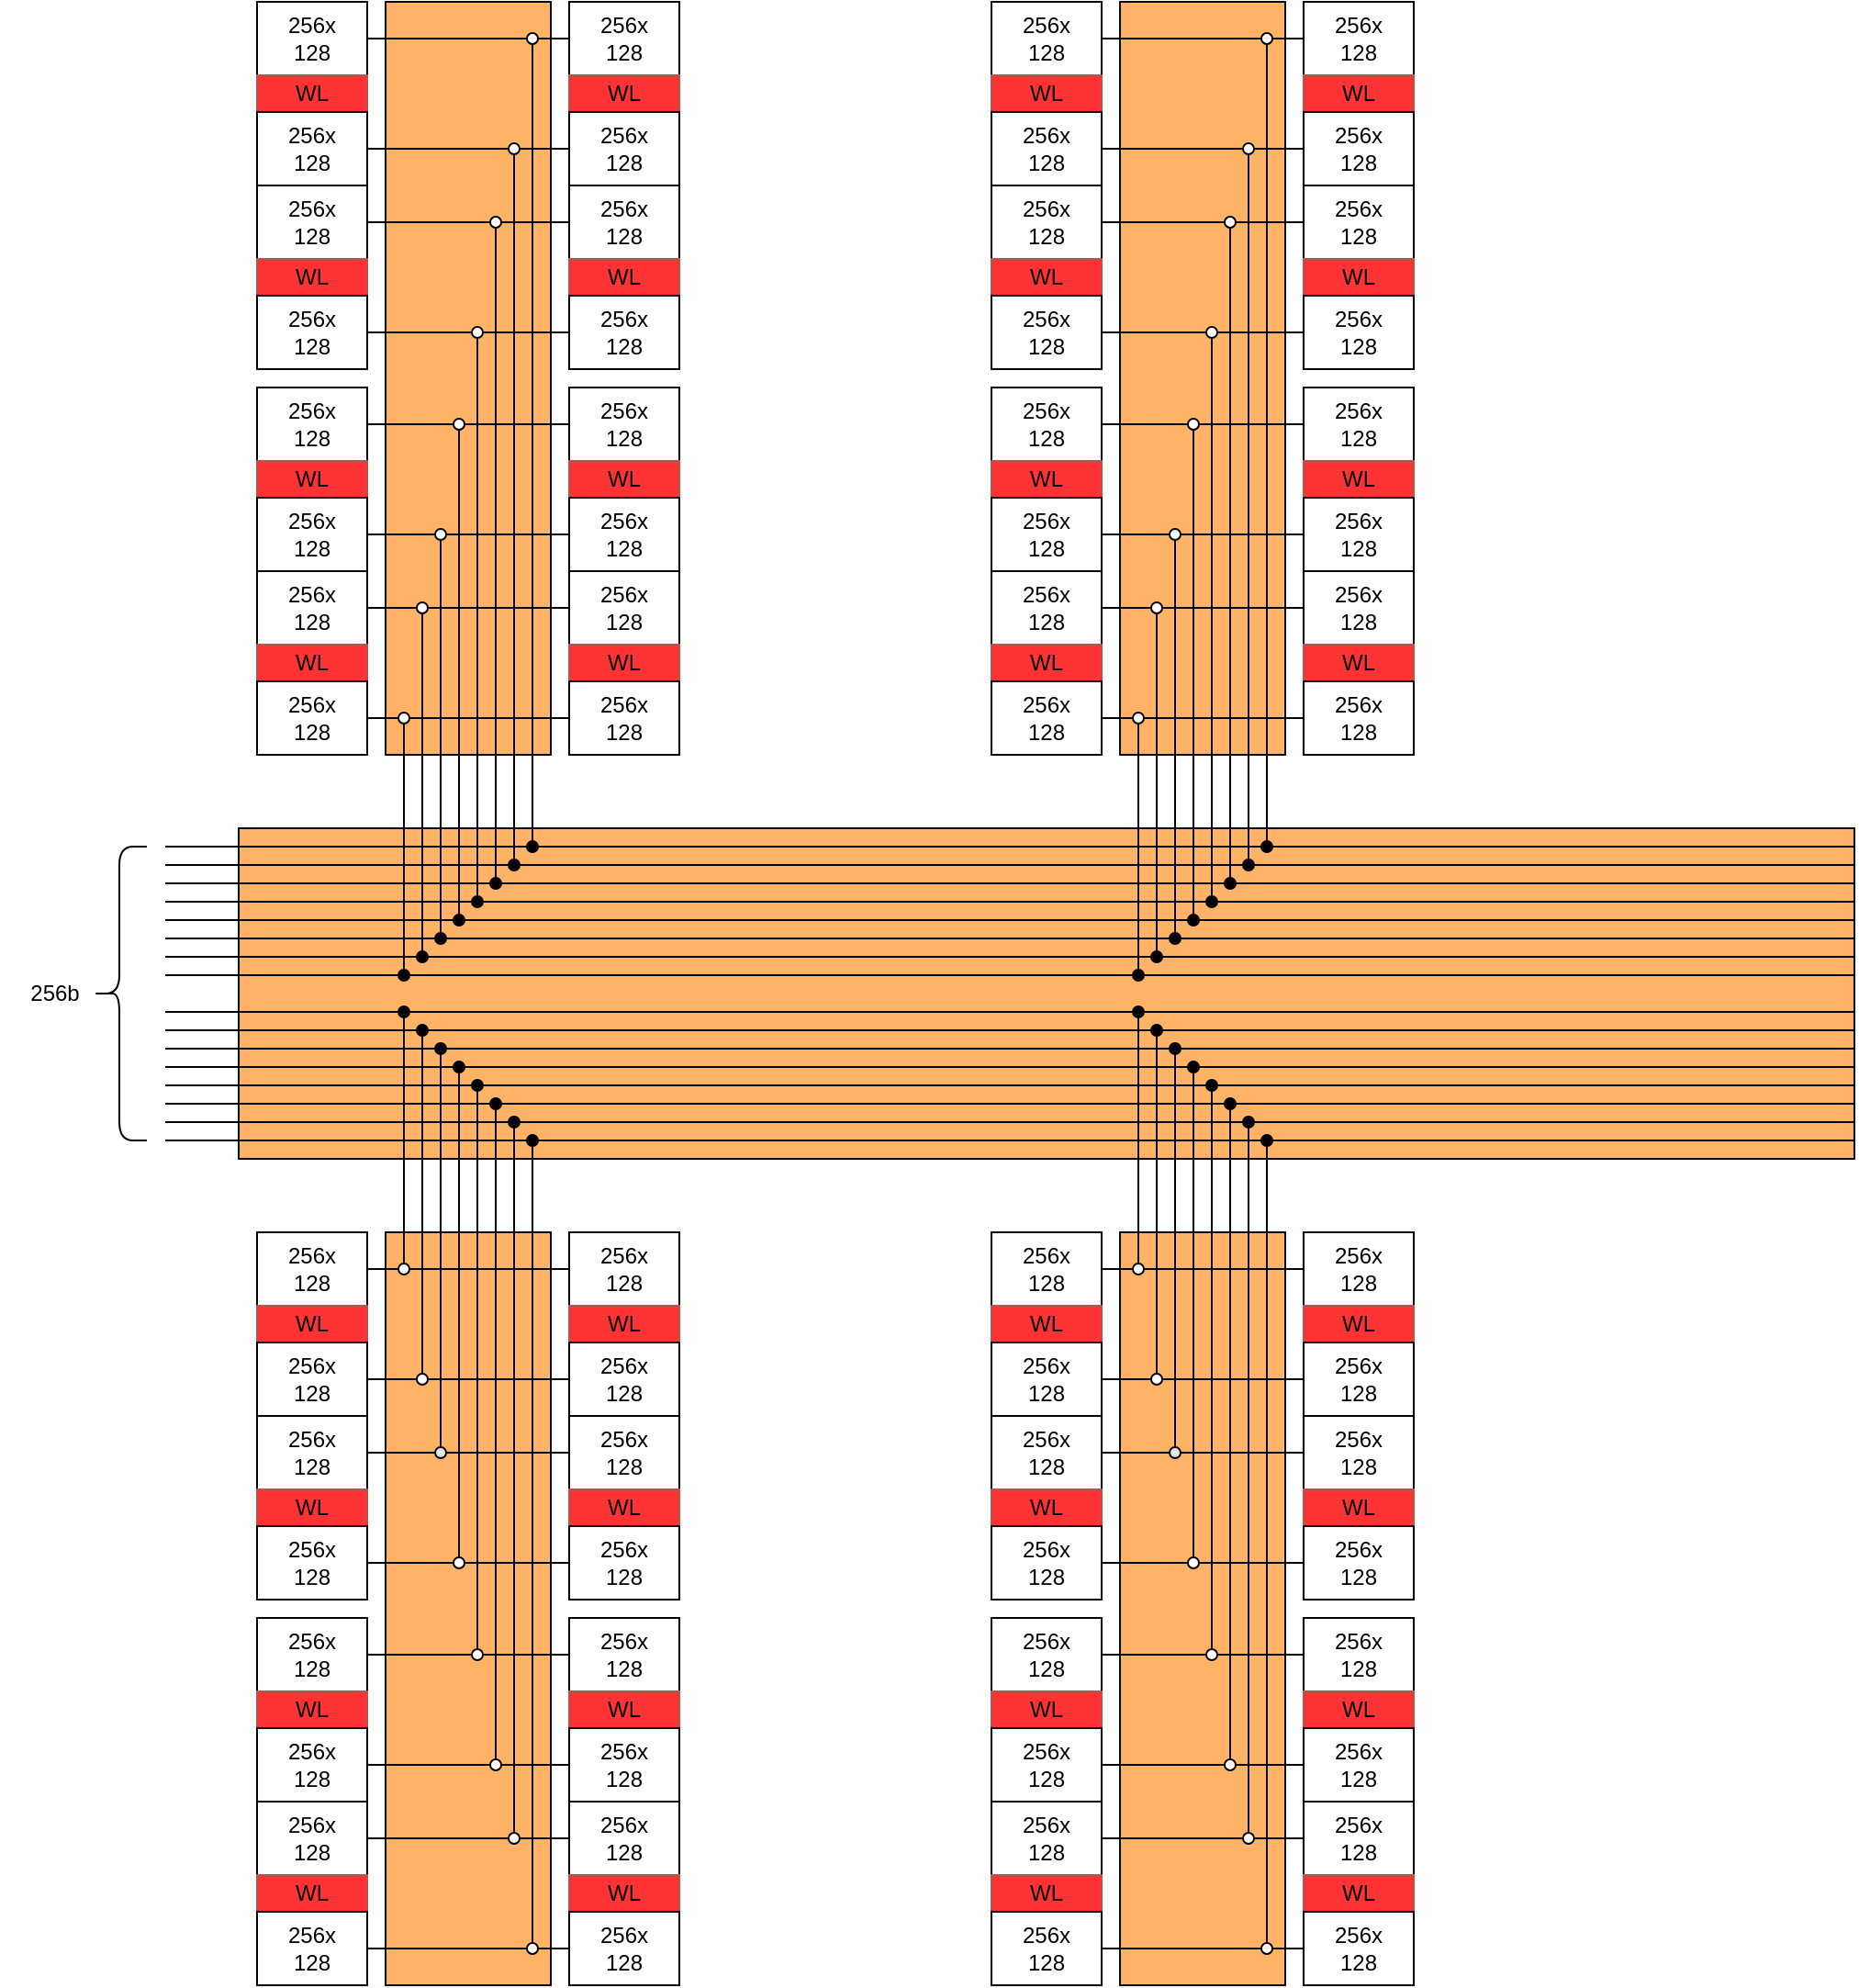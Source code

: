 <mxfile version="26.2.12">
  <diagram name="Page-1" id="Ddoi-UTif0A0S_QmjPPV">
    <mxGraphModel dx="655" dy="1647" grid="1" gridSize="10" guides="1" tooltips="1" connect="1" arrows="1" fold="1" page="1" pageScale="1" pageWidth="827" pageHeight="1169" math="0" shadow="0">
      <root>
        <mxCell id="0" />
        <mxCell id="1" parent="0" />
        <mxCell id="xGAvHEMGW50SsRfJmS0v-1" value="" style="rounded=0;whiteSpace=wrap;html=1;fillColor=#FFB366;" vertex="1" parent="1">
          <mxGeometry x="200" y="180" width="880" height="180" as="geometry" />
        </mxCell>
        <mxCell id="xGAvHEMGW50SsRfJmS0v-26" value="" style="rounded=0;whiteSpace=wrap;html=1;fillColor=light-dark(#FFB366,#EDEDED);" vertex="1" parent="1">
          <mxGeometry x="280" y="400" width="90" height="410" as="geometry" />
        </mxCell>
        <mxCell id="xGAvHEMGW50SsRfJmS0v-43" value="" style="endArrow=none;html=1;rounded=0;" edge="1" parent="1">
          <mxGeometry width="50" height="50" relative="1" as="geometry">
            <mxPoint x="160" y="280" as="sourcePoint" />
            <mxPoint x="1080" y="280" as="targetPoint" />
          </mxGeometry>
        </mxCell>
        <mxCell id="xGAvHEMGW50SsRfJmS0v-27" style="edgeStyle=orthogonalEdgeStyle;rounded=0;orthogonalLoop=1;jettySize=auto;html=1;exitX=1;exitY=0.5;exitDx=0;exitDy=0;entryX=0;entryY=0.5;entryDx=0;entryDy=0;endArrow=none;startFill=0;" edge="1" parent="1" source="xGAvHEMGW50SsRfJmS0v-2" target="xGAvHEMGW50SsRfJmS0v-14">
          <mxGeometry relative="1" as="geometry" />
        </mxCell>
        <mxCell id="xGAvHEMGW50SsRfJmS0v-2" value="256x&lt;div&gt;128&lt;/div&gt;" style="rounded=0;whiteSpace=wrap;html=1;" vertex="1" parent="1">
          <mxGeometry x="210" y="400" width="60" height="40" as="geometry" />
        </mxCell>
        <mxCell id="xGAvHEMGW50SsRfJmS0v-3" value="WL" style="rounded=0;whiteSpace=wrap;html=1;fillColor=#FF3333;strokeColor=#b85450;" vertex="1" parent="1">
          <mxGeometry x="210" y="440" width="60" height="20" as="geometry" />
        </mxCell>
        <mxCell id="xGAvHEMGW50SsRfJmS0v-28" style="edgeStyle=orthogonalEdgeStyle;rounded=0;orthogonalLoop=1;jettySize=auto;html=1;exitX=1;exitY=0.5;exitDx=0;exitDy=0;entryX=0;entryY=0.5;entryDx=0;entryDy=0;endArrow=none;startFill=0;" edge="1" parent="1" source="xGAvHEMGW50SsRfJmS0v-4" target="xGAvHEMGW50SsRfJmS0v-16">
          <mxGeometry relative="1" as="geometry" />
        </mxCell>
        <mxCell id="xGAvHEMGW50SsRfJmS0v-4" value="256x&lt;div&gt;128&lt;/div&gt;" style="rounded=0;whiteSpace=wrap;html=1;" vertex="1" parent="1">
          <mxGeometry x="210" y="460" width="60" height="40" as="geometry" />
        </mxCell>
        <mxCell id="xGAvHEMGW50SsRfJmS0v-29" style="edgeStyle=orthogonalEdgeStyle;rounded=0;orthogonalLoop=1;jettySize=auto;html=1;exitX=1;exitY=0.5;exitDx=0;exitDy=0;entryX=0;entryY=0.5;entryDx=0;entryDy=0;endArrow=none;startFill=0;" edge="1" parent="1" source="xGAvHEMGW50SsRfJmS0v-5" target="xGAvHEMGW50SsRfJmS0v-17">
          <mxGeometry relative="1" as="geometry" />
        </mxCell>
        <mxCell id="xGAvHEMGW50SsRfJmS0v-5" value="256x&lt;div&gt;128&lt;/div&gt;" style="rounded=0;whiteSpace=wrap;html=1;" vertex="1" parent="1">
          <mxGeometry x="210" y="500" width="60" height="40" as="geometry" />
        </mxCell>
        <mxCell id="xGAvHEMGW50SsRfJmS0v-6" value="WL" style="rounded=0;whiteSpace=wrap;html=1;fillColor=#FF3333;strokeColor=#b85450;" vertex="1" parent="1">
          <mxGeometry x="210" y="540" width="60" height="20" as="geometry" />
        </mxCell>
        <mxCell id="xGAvHEMGW50SsRfJmS0v-30" style="edgeStyle=orthogonalEdgeStyle;rounded=0;orthogonalLoop=1;jettySize=auto;html=1;exitX=1;exitY=0.5;exitDx=0;exitDy=0;entryX=0;entryY=0.5;entryDx=0;entryDy=0;endArrow=none;startFill=0;" edge="1" parent="1" source="xGAvHEMGW50SsRfJmS0v-7" target="xGAvHEMGW50SsRfJmS0v-19">
          <mxGeometry relative="1" as="geometry" />
        </mxCell>
        <mxCell id="xGAvHEMGW50SsRfJmS0v-7" value="256x&lt;div&gt;128&lt;/div&gt;" style="rounded=0;whiteSpace=wrap;html=1;" vertex="1" parent="1">
          <mxGeometry x="210" y="560" width="60" height="40" as="geometry" />
        </mxCell>
        <mxCell id="xGAvHEMGW50SsRfJmS0v-31" style="edgeStyle=orthogonalEdgeStyle;rounded=0;orthogonalLoop=1;jettySize=auto;html=1;exitX=1;exitY=0.5;exitDx=0;exitDy=0;entryX=0;entryY=0.5;entryDx=0;entryDy=0;endArrow=none;startFill=0;" edge="1" parent="1" source="xGAvHEMGW50SsRfJmS0v-8" target="xGAvHEMGW50SsRfJmS0v-20">
          <mxGeometry relative="1" as="geometry" />
        </mxCell>
        <mxCell id="xGAvHEMGW50SsRfJmS0v-8" value="256x&lt;div&gt;128&lt;/div&gt;" style="rounded=0;whiteSpace=wrap;html=1;" vertex="1" parent="1">
          <mxGeometry x="210" y="610" width="60" height="40" as="geometry" />
        </mxCell>
        <mxCell id="xGAvHEMGW50SsRfJmS0v-9" value="WL" style="rounded=0;whiteSpace=wrap;html=1;fillColor=#FF3333;strokeColor=#b85450;" vertex="1" parent="1">
          <mxGeometry x="210" y="650" width="60" height="20" as="geometry" />
        </mxCell>
        <mxCell id="xGAvHEMGW50SsRfJmS0v-32" style="edgeStyle=orthogonalEdgeStyle;rounded=0;orthogonalLoop=1;jettySize=auto;html=1;exitX=1;exitY=0.5;exitDx=0;exitDy=0;entryX=0;entryY=0.5;entryDx=0;entryDy=0;endArrow=none;startFill=0;" edge="1" parent="1" source="xGAvHEMGW50SsRfJmS0v-10" target="xGAvHEMGW50SsRfJmS0v-22">
          <mxGeometry relative="1" as="geometry" />
        </mxCell>
        <mxCell id="xGAvHEMGW50SsRfJmS0v-10" value="256x&lt;div&gt;128&lt;/div&gt;" style="rounded=0;whiteSpace=wrap;html=1;" vertex="1" parent="1">
          <mxGeometry x="210" y="670" width="60" height="40" as="geometry" />
        </mxCell>
        <mxCell id="xGAvHEMGW50SsRfJmS0v-33" style="edgeStyle=orthogonalEdgeStyle;rounded=0;orthogonalLoop=1;jettySize=auto;html=1;exitX=1;exitY=0.5;exitDx=0;exitDy=0;entryX=0;entryY=0.5;entryDx=0;entryDy=0;endArrow=none;startFill=0;" edge="1" parent="1" source="xGAvHEMGW50SsRfJmS0v-11" target="xGAvHEMGW50SsRfJmS0v-23">
          <mxGeometry relative="1" as="geometry" />
        </mxCell>
        <mxCell id="xGAvHEMGW50SsRfJmS0v-11" value="256x&lt;div&gt;128&lt;/div&gt;" style="rounded=0;whiteSpace=wrap;html=1;" vertex="1" parent="1">
          <mxGeometry x="210" y="710" width="60" height="40" as="geometry" />
        </mxCell>
        <mxCell id="xGAvHEMGW50SsRfJmS0v-12" value="WL" style="rounded=0;whiteSpace=wrap;html=1;fillColor=#FF3333;strokeColor=#b85450;" vertex="1" parent="1">
          <mxGeometry x="210" y="750" width="60" height="20" as="geometry" />
        </mxCell>
        <mxCell id="xGAvHEMGW50SsRfJmS0v-34" style="edgeStyle=orthogonalEdgeStyle;rounded=0;orthogonalLoop=1;jettySize=auto;html=1;exitX=1;exitY=0.5;exitDx=0;exitDy=0;entryX=0;entryY=0.5;entryDx=0;entryDy=0;endArrow=none;startFill=0;" edge="1" parent="1" source="xGAvHEMGW50SsRfJmS0v-13" target="xGAvHEMGW50SsRfJmS0v-25">
          <mxGeometry relative="1" as="geometry" />
        </mxCell>
        <mxCell id="xGAvHEMGW50SsRfJmS0v-13" value="256x&lt;div&gt;128&lt;/div&gt;" style="rounded=0;whiteSpace=wrap;html=1;" vertex="1" parent="1">
          <mxGeometry x="210" y="770" width="60" height="40" as="geometry" />
        </mxCell>
        <mxCell id="xGAvHEMGW50SsRfJmS0v-14" value="256x&lt;div&gt;128&lt;/div&gt;" style="rounded=0;whiteSpace=wrap;html=1;" vertex="1" parent="1">
          <mxGeometry x="380" y="400" width="60" height="40" as="geometry" />
        </mxCell>
        <mxCell id="xGAvHEMGW50SsRfJmS0v-15" value="WL" style="rounded=0;whiteSpace=wrap;html=1;fillColor=#FF3333;strokeColor=#b85450;" vertex="1" parent="1">
          <mxGeometry x="380" y="440" width="60" height="20" as="geometry" />
        </mxCell>
        <mxCell id="xGAvHEMGW50SsRfJmS0v-16" value="256x&lt;div&gt;128&lt;/div&gt;" style="rounded=0;whiteSpace=wrap;html=1;" vertex="1" parent="1">
          <mxGeometry x="380" y="460" width="60" height="40" as="geometry" />
        </mxCell>
        <mxCell id="xGAvHEMGW50SsRfJmS0v-17" value="256x&lt;div&gt;128&lt;/div&gt;" style="rounded=0;whiteSpace=wrap;html=1;" vertex="1" parent="1">
          <mxGeometry x="380" y="500" width="60" height="40" as="geometry" />
        </mxCell>
        <mxCell id="xGAvHEMGW50SsRfJmS0v-18" value="WL" style="rounded=0;whiteSpace=wrap;html=1;fillColor=#FF3333;strokeColor=#b85450;" vertex="1" parent="1">
          <mxGeometry x="380" y="540" width="60" height="20" as="geometry" />
        </mxCell>
        <mxCell id="xGAvHEMGW50SsRfJmS0v-19" value="256x&lt;div&gt;128&lt;/div&gt;" style="rounded=0;whiteSpace=wrap;html=1;" vertex="1" parent="1">
          <mxGeometry x="380" y="560" width="60" height="40" as="geometry" />
        </mxCell>
        <mxCell id="xGAvHEMGW50SsRfJmS0v-20" value="256x&lt;div&gt;128&lt;/div&gt;" style="rounded=0;whiteSpace=wrap;html=1;" vertex="1" parent="1">
          <mxGeometry x="380" y="610" width="60" height="40" as="geometry" />
        </mxCell>
        <mxCell id="xGAvHEMGW50SsRfJmS0v-21" value="WL" style="rounded=0;whiteSpace=wrap;html=1;fillColor=#FF3333;strokeColor=#b85450;" vertex="1" parent="1">
          <mxGeometry x="380" y="650" width="60" height="20" as="geometry" />
        </mxCell>
        <mxCell id="xGAvHEMGW50SsRfJmS0v-22" value="256x&lt;div&gt;128&lt;/div&gt;" style="rounded=0;whiteSpace=wrap;html=1;" vertex="1" parent="1">
          <mxGeometry x="380" y="670" width="60" height="40" as="geometry" />
        </mxCell>
        <mxCell id="xGAvHEMGW50SsRfJmS0v-23" value="256x&lt;div&gt;128&lt;/div&gt;" style="rounded=0;whiteSpace=wrap;html=1;" vertex="1" parent="1">
          <mxGeometry x="380" y="710" width="60" height="40" as="geometry" />
        </mxCell>
        <mxCell id="xGAvHEMGW50SsRfJmS0v-24" value="WL" style="rounded=0;whiteSpace=wrap;html=1;fillColor=#FF3333;strokeColor=#b85450;" vertex="1" parent="1">
          <mxGeometry x="380" y="750" width="60" height="20" as="geometry" />
        </mxCell>
        <mxCell id="xGAvHEMGW50SsRfJmS0v-25" value="256x&lt;div&gt;128&lt;/div&gt;" style="rounded=0;whiteSpace=wrap;html=1;" vertex="1" parent="1">
          <mxGeometry x="380" y="770" width="60" height="40" as="geometry" />
        </mxCell>
        <mxCell id="xGAvHEMGW50SsRfJmS0v-36" value="" style="endArrow=none;html=1;rounded=0;" edge="1" parent="1">
          <mxGeometry width="50" height="50" relative="1" as="geometry">
            <mxPoint x="160" y="350" as="sourcePoint" />
            <mxPoint x="1080" y="350" as="targetPoint" />
          </mxGeometry>
        </mxCell>
        <mxCell id="xGAvHEMGW50SsRfJmS0v-37" value="" style="endArrow=none;html=1;rounded=0;" edge="1" parent="1">
          <mxGeometry width="50" height="50" relative="1" as="geometry">
            <mxPoint x="160" y="340" as="sourcePoint" />
            <mxPoint x="1080" y="340" as="targetPoint" />
          </mxGeometry>
        </mxCell>
        <mxCell id="xGAvHEMGW50SsRfJmS0v-38" value="" style="endArrow=none;html=1;rounded=0;" edge="1" parent="1">
          <mxGeometry width="50" height="50" relative="1" as="geometry">
            <mxPoint x="160" y="330" as="sourcePoint" />
            <mxPoint x="1080" y="330" as="targetPoint" />
          </mxGeometry>
        </mxCell>
        <mxCell id="xGAvHEMGW50SsRfJmS0v-39" value="" style="endArrow=none;html=1;rounded=0;" edge="1" parent="1">
          <mxGeometry width="50" height="50" relative="1" as="geometry">
            <mxPoint x="160" y="320" as="sourcePoint" />
            <mxPoint x="1080" y="320" as="targetPoint" />
          </mxGeometry>
        </mxCell>
        <mxCell id="xGAvHEMGW50SsRfJmS0v-40" value="" style="endArrow=none;html=1;rounded=0;" edge="1" parent="1">
          <mxGeometry width="50" height="50" relative="1" as="geometry">
            <mxPoint x="160" y="310" as="sourcePoint" />
            <mxPoint x="1080" y="310" as="targetPoint" />
          </mxGeometry>
        </mxCell>
        <mxCell id="xGAvHEMGW50SsRfJmS0v-41" value="" style="endArrow=none;html=1;rounded=0;" edge="1" parent="1">
          <mxGeometry width="50" height="50" relative="1" as="geometry">
            <mxPoint x="160" y="300" as="sourcePoint" />
            <mxPoint x="1080" y="300" as="targetPoint" />
          </mxGeometry>
        </mxCell>
        <mxCell id="xGAvHEMGW50SsRfJmS0v-42" value="" style="endArrow=none;html=1;rounded=0;" edge="1" parent="1">
          <mxGeometry width="50" height="50" relative="1" as="geometry">
            <mxPoint x="160" y="290" as="sourcePoint" />
            <mxPoint x="1080" y="290" as="targetPoint" />
          </mxGeometry>
        </mxCell>
        <mxCell id="xGAvHEMGW50SsRfJmS0v-45" value="" style="endArrow=oval;html=1;rounded=0;strokeColor=default;align=center;verticalAlign=middle;fontFamily=Helvetica;fontSize=11;fontColor=default;labelBackgroundColor=default;startArrow=oval;startFill=1;endFill=1;flowAnimation=0;startFillColor=#FFFFFF;" edge="1" parent="1">
          <mxGeometry width="50" height="50" relative="1" as="geometry">
            <mxPoint x="300" y="480" as="sourcePoint" />
            <mxPoint x="300" y="290" as="targetPoint" />
          </mxGeometry>
        </mxCell>
        <mxCell id="xGAvHEMGW50SsRfJmS0v-46" value="" style="endArrow=oval;html=1;rounded=0;strokeColor=default;align=center;verticalAlign=middle;fontFamily=Helvetica;fontSize=11;fontColor=default;labelBackgroundColor=default;startArrow=oval;startFill=1;endFill=1;flowAnimation=0;startFillColor=#E8E8E8;" edge="1" parent="1">
          <mxGeometry width="50" height="50" relative="1" as="geometry">
            <mxPoint x="310" y="520" as="sourcePoint" />
            <mxPoint x="310" y="300" as="targetPoint" />
          </mxGeometry>
        </mxCell>
        <mxCell id="xGAvHEMGW50SsRfJmS0v-47" value="" style="endArrow=oval;html=1;rounded=0;strokeColor=default;align=center;verticalAlign=middle;fontFamily=Helvetica;fontSize=11;fontColor=default;labelBackgroundColor=default;startArrow=oval;startFill=1;endFill=1;flowAnimation=0;startFillColor=#FFFFFF;" edge="1" parent="1">
          <mxGeometry width="50" height="50" relative="1" as="geometry">
            <mxPoint x="320" y="580" as="sourcePoint" />
            <mxPoint x="320" y="310" as="targetPoint" />
          </mxGeometry>
        </mxCell>
        <mxCell id="xGAvHEMGW50SsRfJmS0v-48" value="" style="endArrow=oval;html=1;rounded=0;strokeColor=default;align=center;verticalAlign=middle;fontFamily=Helvetica;fontSize=11;fontColor=default;labelBackgroundColor=default;startArrow=oval;startFill=1;endFill=1;flowAnimation=0;startFillColor=#FFFFFF;" edge="1" parent="1">
          <mxGeometry width="50" height="50" relative="1" as="geometry">
            <mxPoint x="330" y="630" as="sourcePoint" />
            <mxPoint x="330" y="320" as="targetPoint" />
          </mxGeometry>
        </mxCell>
        <mxCell id="xGAvHEMGW50SsRfJmS0v-49" value="" style="endArrow=oval;html=1;rounded=0;strokeColor=default;align=center;verticalAlign=middle;fontFamily=Helvetica;fontSize=11;fontColor=default;labelBackgroundColor=default;startArrow=oval;startFill=1;endFill=1;flowAnimation=0;startFillColor=#FFFFFF;" edge="1" parent="1">
          <mxGeometry width="50" height="50" relative="1" as="geometry">
            <mxPoint x="340" y="690" as="sourcePoint" />
            <mxPoint x="340" y="330" as="targetPoint" />
          </mxGeometry>
        </mxCell>
        <mxCell id="xGAvHEMGW50SsRfJmS0v-50" value="" style="endArrow=oval;html=1;rounded=0;strokeColor=default;align=center;verticalAlign=middle;fontFamily=Helvetica;fontSize=11;fontColor=default;labelBackgroundColor=default;startArrow=oval;startFill=1;endFill=1;flowAnimation=0;startFillColor=#FFFFFF;" edge="1" parent="1">
          <mxGeometry width="50" height="50" relative="1" as="geometry">
            <mxPoint x="350" y="730" as="sourcePoint" />
            <mxPoint x="350" y="340" as="targetPoint" />
          </mxGeometry>
        </mxCell>
        <mxCell id="xGAvHEMGW50SsRfJmS0v-51" value="" style="endArrow=oval;html=1;rounded=0;strokeColor=default;align=center;verticalAlign=middle;fontFamily=Helvetica;fontSize=11;fontColor=default;labelBackgroundColor=default;startArrow=oval;startFill=1;endFill=1;flowAnimation=0;startFillColor=#FFFFFF;" edge="1" parent="1">
          <mxGeometry width="50" height="50" relative="1" as="geometry">
            <mxPoint x="360" y="790" as="sourcePoint" />
            <mxPoint x="360" y="350" as="targetPoint" />
          </mxGeometry>
        </mxCell>
        <mxCell id="xGAvHEMGW50SsRfJmS0v-44" value="" style="endArrow=oval;html=1;rounded=0;startArrow=oval;startFill=1;endFill=1;flowAnimation=0;startFillColor=#FFFFFF;" edge="1" parent="1">
          <mxGeometry width="50" height="50" relative="1" as="geometry">
            <mxPoint x="290" y="420" as="sourcePoint" />
            <mxPoint x="290" y="280" as="targetPoint" />
          </mxGeometry>
        </mxCell>
        <mxCell id="xGAvHEMGW50SsRfJmS0v-56" value="" style="endArrow=none;html=1;rounded=0;" edge="1" parent="1">
          <mxGeometry width="50" height="50" relative="1" as="geometry">
            <mxPoint x="160" y="190" as="sourcePoint" />
            <mxPoint x="1080" y="190" as="targetPoint" />
          </mxGeometry>
        </mxCell>
        <mxCell id="xGAvHEMGW50SsRfJmS0v-57" value="" style="endArrow=none;html=1;rounded=0;" edge="1" parent="1">
          <mxGeometry width="50" height="50" relative="1" as="geometry">
            <mxPoint x="160" y="260" as="sourcePoint" />
            <mxPoint x="1080" y="260" as="targetPoint" />
          </mxGeometry>
        </mxCell>
        <mxCell id="xGAvHEMGW50SsRfJmS0v-58" value="" style="endArrow=none;html=1;rounded=0;" edge="1" parent="1">
          <mxGeometry width="50" height="50" relative="1" as="geometry">
            <mxPoint x="160" y="250" as="sourcePoint" />
            <mxPoint x="1080" y="250" as="targetPoint" />
          </mxGeometry>
        </mxCell>
        <mxCell id="xGAvHEMGW50SsRfJmS0v-59" value="" style="endArrow=none;html=1;rounded=0;" edge="1" parent="1">
          <mxGeometry width="50" height="50" relative="1" as="geometry">
            <mxPoint x="160" y="240" as="sourcePoint" />
            <mxPoint x="1080" y="240" as="targetPoint" />
          </mxGeometry>
        </mxCell>
        <mxCell id="xGAvHEMGW50SsRfJmS0v-60" value="" style="endArrow=none;html=1;rounded=0;" edge="1" parent="1">
          <mxGeometry width="50" height="50" relative="1" as="geometry">
            <mxPoint x="160" y="230" as="sourcePoint" />
            <mxPoint x="1080" y="230" as="targetPoint" />
          </mxGeometry>
        </mxCell>
        <mxCell id="xGAvHEMGW50SsRfJmS0v-61" value="" style="endArrow=none;html=1;rounded=0;" edge="1" parent="1">
          <mxGeometry width="50" height="50" relative="1" as="geometry">
            <mxPoint x="160" y="220" as="sourcePoint" />
            <mxPoint x="1080" y="220" as="targetPoint" />
          </mxGeometry>
        </mxCell>
        <mxCell id="xGAvHEMGW50SsRfJmS0v-62" value="" style="endArrow=none;html=1;rounded=0;" edge="1" parent="1">
          <mxGeometry width="50" height="50" relative="1" as="geometry">
            <mxPoint x="160" y="210" as="sourcePoint" />
            <mxPoint x="1080" y="210" as="targetPoint" />
          </mxGeometry>
        </mxCell>
        <mxCell id="xGAvHEMGW50SsRfJmS0v-63" value="" style="endArrow=none;html=1;rounded=0;" edge="1" parent="1">
          <mxGeometry width="50" height="50" relative="1" as="geometry">
            <mxPoint x="160" y="200" as="sourcePoint" />
            <mxPoint x="1080" y="200" as="targetPoint" />
          </mxGeometry>
        </mxCell>
        <mxCell id="xGAvHEMGW50SsRfJmS0v-64" value="" style="rounded=0;whiteSpace=wrap;html=1;fillColor=light-dark(#FFB366,#EDEDED);" vertex="1" parent="1">
          <mxGeometry x="680" y="400" width="90" height="410" as="geometry" />
        </mxCell>
        <mxCell id="xGAvHEMGW50SsRfJmS0v-65" style="edgeStyle=orthogonalEdgeStyle;rounded=0;orthogonalLoop=1;jettySize=auto;html=1;exitX=1;exitY=0.5;exitDx=0;exitDy=0;entryX=0;entryY=0.5;entryDx=0;entryDy=0;endArrow=none;startFill=0;" edge="1" parent="1" source="xGAvHEMGW50SsRfJmS0v-66" target="xGAvHEMGW50SsRfJmS0v-85">
          <mxGeometry relative="1" as="geometry" />
        </mxCell>
        <mxCell id="xGAvHEMGW50SsRfJmS0v-66" value="256x&lt;div&gt;128&lt;/div&gt;" style="rounded=0;whiteSpace=wrap;html=1;" vertex="1" parent="1">
          <mxGeometry x="610" y="400" width="60" height="40" as="geometry" />
        </mxCell>
        <mxCell id="xGAvHEMGW50SsRfJmS0v-67" value="WL" style="rounded=0;whiteSpace=wrap;html=1;fillColor=#FF3333;strokeColor=#b85450;" vertex="1" parent="1">
          <mxGeometry x="610" y="440" width="60" height="20" as="geometry" />
        </mxCell>
        <mxCell id="xGAvHEMGW50SsRfJmS0v-68" style="edgeStyle=orthogonalEdgeStyle;rounded=0;orthogonalLoop=1;jettySize=auto;html=1;exitX=1;exitY=0.5;exitDx=0;exitDy=0;entryX=0;entryY=0.5;entryDx=0;entryDy=0;endArrow=none;startFill=0;" edge="1" parent="1" source="xGAvHEMGW50SsRfJmS0v-69" target="xGAvHEMGW50SsRfJmS0v-87">
          <mxGeometry relative="1" as="geometry" />
        </mxCell>
        <mxCell id="xGAvHEMGW50SsRfJmS0v-69" value="256x&lt;div&gt;128&lt;/div&gt;" style="rounded=0;whiteSpace=wrap;html=1;" vertex="1" parent="1">
          <mxGeometry x="610" y="460" width="60" height="40" as="geometry" />
        </mxCell>
        <mxCell id="xGAvHEMGW50SsRfJmS0v-70" style="edgeStyle=orthogonalEdgeStyle;rounded=0;orthogonalLoop=1;jettySize=auto;html=1;exitX=1;exitY=0.5;exitDx=0;exitDy=0;entryX=0;entryY=0.5;entryDx=0;entryDy=0;endArrow=none;startFill=0;" edge="1" parent="1" source="xGAvHEMGW50SsRfJmS0v-71" target="xGAvHEMGW50SsRfJmS0v-88">
          <mxGeometry relative="1" as="geometry" />
        </mxCell>
        <mxCell id="xGAvHEMGW50SsRfJmS0v-71" value="256x&lt;div&gt;128&lt;/div&gt;" style="rounded=0;whiteSpace=wrap;html=1;" vertex="1" parent="1">
          <mxGeometry x="610" y="500" width="60" height="40" as="geometry" />
        </mxCell>
        <mxCell id="xGAvHEMGW50SsRfJmS0v-72" value="WL" style="rounded=0;whiteSpace=wrap;html=1;fillColor=#FF3333;strokeColor=#b85450;" vertex="1" parent="1">
          <mxGeometry x="610" y="540" width="60" height="20" as="geometry" />
        </mxCell>
        <mxCell id="xGAvHEMGW50SsRfJmS0v-73" style="edgeStyle=orthogonalEdgeStyle;rounded=0;orthogonalLoop=1;jettySize=auto;html=1;exitX=1;exitY=0.5;exitDx=0;exitDy=0;entryX=0;entryY=0.5;entryDx=0;entryDy=0;endArrow=none;startFill=0;" edge="1" parent="1" source="xGAvHEMGW50SsRfJmS0v-74" target="xGAvHEMGW50SsRfJmS0v-90">
          <mxGeometry relative="1" as="geometry" />
        </mxCell>
        <mxCell id="xGAvHEMGW50SsRfJmS0v-74" value="256x&lt;div&gt;128&lt;/div&gt;" style="rounded=0;whiteSpace=wrap;html=1;" vertex="1" parent="1">
          <mxGeometry x="610" y="560" width="60" height="40" as="geometry" />
        </mxCell>
        <mxCell id="xGAvHEMGW50SsRfJmS0v-75" style="edgeStyle=orthogonalEdgeStyle;rounded=0;orthogonalLoop=1;jettySize=auto;html=1;exitX=1;exitY=0.5;exitDx=0;exitDy=0;entryX=0;entryY=0.5;entryDx=0;entryDy=0;endArrow=none;startFill=0;" edge="1" parent="1" source="xGAvHEMGW50SsRfJmS0v-76" target="xGAvHEMGW50SsRfJmS0v-91">
          <mxGeometry relative="1" as="geometry" />
        </mxCell>
        <mxCell id="xGAvHEMGW50SsRfJmS0v-76" value="256x&lt;div&gt;128&lt;/div&gt;" style="rounded=0;whiteSpace=wrap;html=1;" vertex="1" parent="1">
          <mxGeometry x="610" y="610" width="60" height="40" as="geometry" />
        </mxCell>
        <mxCell id="xGAvHEMGW50SsRfJmS0v-77" value="WL" style="rounded=0;whiteSpace=wrap;html=1;fillColor=#FF3333;strokeColor=#b85450;" vertex="1" parent="1">
          <mxGeometry x="610" y="650" width="60" height="20" as="geometry" />
        </mxCell>
        <mxCell id="xGAvHEMGW50SsRfJmS0v-78" style="edgeStyle=orthogonalEdgeStyle;rounded=0;orthogonalLoop=1;jettySize=auto;html=1;exitX=1;exitY=0.5;exitDx=0;exitDy=0;entryX=0;entryY=0.5;entryDx=0;entryDy=0;endArrow=none;startFill=0;" edge="1" parent="1" source="xGAvHEMGW50SsRfJmS0v-79" target="xGAvHEMGW50SsRfJmS0v-93">
          <mxGeometry relative="1" as="geometry" />
        </mxCell>
        <mxCell id="xGAvHEMGW50SsRfJmS0v-79" value="256x&lt;div&gt;128&lt;/div&gt;" style="rounded=0;whiteSpace=wrap;html=1;" vertex="1" parent="1">
          <mxGeometry x="610" y="670" width="60" height="40" as="geometry" />
        </mxCell>
        <mxCell id="xGAvHEMGW50SsRfJmS0v-80" style="edgeStyle=orthogonalEdgeStyle;rounded=0;orthogonalLoop=1;jettySize=auto;html=1;exitX=1;exitY=0.5;exitDx=0;exitDy=0;entryX=0;entryY=0.5;entryDx=0;entryDy=0;endArrow=none;startFill=0;" edge="1" parent="1" source="xGAvHEMGW50SsRfJmS0v-81" target="xGAvHEMGW50SsRfJmS0v-94">
          <mxGeometry relative="1" as="geometry" />
        </mxCell>
        <mxCell id="xGAvHEMGW50SsRfJmS0v-81" value="256x&lt;div&gt;128&lt;/div&gt;" style="rounded=0;whiteSpace=wrap;html=1;" vertex="1" parent="1">
          <mxGeometry x="610" y="710" width="60" height="40" as="geometry" />
        </mxCell>
        <mxCell id="xGAvHEMGW50SsRfJmS0v-82" value="WL" style="rounded=0;whiteSpace=wrap;html=1;fillColor=#FF3333;strokeColor=#b85450;" vertex="1" parent="1">
          <mxGeometry x="610" y="750" width="60" height="20" as="geometry" />
        </mxCell>
        <mxCell id="xGAvHEMGW50SsRfJmS0v-83" style="edgeStyle=orthogonalEdgeStyle;rounded=0;orthogonalLoop=1;jettySize=auto;html=1;exitX=1;exitY=0.5;exitDx=0;exitDy=0;entryX=0;entryY=0.5;entryDx=0;entryDy=0;endArrow=none;startFill=0;" edge="1" parent="1" source="xGAvHEMGW50SsRfJmS0v-84" target="xGAvHEMGW50SsRfJmS0v-96">
          <mxGeometry relative="1" as="geometry" />
        </mxCell>
        <mxCell id="xGAvHEMGW50SsRfJmS0v-84" value="256x&lt;div&gt;128&lt;/div&gt;" style="rounded=0;whiteSpace=wrap;html=1;" vertex="1" parent="1">
          <mxGeometry x="610" y="770" width="60" height="40" as="geometry" />
        </mxCell>
        <mxCell id="xGAvHEMGW50SsRfJmS0v-85" value="256x&lt;div&gt;128&lt;/div&gt;" style="rounded=0;whiteSpace=wrap;html=1;" vertex="1" parent="1">
          <mxGeometry x="780" y="400" width="60" height="40" as="geometry" />
        </mxCell>
        <mxCell id="xGAvHEMGW50SsRfJmS0v-86" value="WL" style="rounded=0;whiteSpace=wrap;html=1;fillColor=#FF3333;strokeColor=#b85450;" vertex="1" parent="1">
          <mxGeometry x="780" y="440" width="60" height="20" as="geometry" />
        </mxCell>
        <mxCell id="xGAvHEMGW50SsRfJmS0v-87" value="256x&lt;div&gt;128&lt;/div&gt;" style="rounded=0;whiteSpace=wrap;html=1;" vertex="1" parent="1">
          <mxGeometry x="780" y="460" width="60" height="40" as="geometry" />
        </mxCell>
        <mxCell id="xGAvHEMGW50SsRfJmS0v-88" value="256x&lt;div&gt;128&lt;/div&gt;" style="rounded=0;whiteSpace=wrap;html=1;" vertex="1" parent="1">
          <mxGeometry x="780" y="500" width="60" height="40" as="geometry" />
        </mxCell>
        <mxCell id="xGAvHEMGW50SsRfJmS0v-89" value="WL" style="rounded=0;whiteSpace=wrap;html=1;fillColor=#FF3333;strokeColor=#b85450;" vertex="1" parent="1">
          <mxGeometry x="780" y="540" width="60" height="20" as="geometry" />
        </mxCell>
        <mxCell id="xGAvHEMGW50SsRfJmS0v-90" value="256x&lt;div&gt;128&lt;/div&gt;" style="rounded=0;whiteSpace=wrap;html=1;" vertex="1" parent="1">
          <mxGeometry x="780" y="560" width="60" height="40" as="geometry" />
        </mxCell>
        <mxCell id="xGAvHEMGW50SsRfJmS0v-91" value="256x&lt;div&gt;128&lt;/div&gt;" style="rounded=0;whiteSpace=wrap;html=1;" vertex="1" parent="1">
          <mxGeometry x="780" y="610" width="60" height="40" as="geometry" />
        </mxCell>
        <mxCell id="xGAvHEMGW50SsRfJmS0v-92" value="WL" style="rounded=0;whiteSpace=wrap;html=1;fillColor=#FF3333;strokeColor=#b85450;" vertex="1" parent="1">
          <mxGeometry x="780" y="650" width="60" height="20" as="geometry" />
        </mxCell>
        <mxCell id="xGAvHEMGW50SsRfJmS0v-93" value="256x&lt;div&gt;128&lt;/div&gt;" style="rounded=0;whiteSpace=wrap;html=1;" vertex="1" parent="1">
          <mxGeometry x="780" y="670" width="60" height="40" as="geometry" />
        </mxCell>
        <mxCell id="xGAvHEMGW50SsRfJmS0v-94" value="256x&lt;div&gt;128&lt;/div&gt;" style="rounded=0;whiteSpace=wrap;html=1;" vertex="1" parent="1">
          <mxGeometry x="780" y="710" width="60" height="40" as="geometry" />
        </mxCell>
        <mxCell id="xGAvHEMGW50SsRfJmS0v-95" value="WL" style="rounded=0;whiteSpace=wrap;html=1;fillColor=#FF3333;strokeColor=#b85450;" vertex="1" parent="1">
          <mxGeometry x="780" y="750" width="60" height="20" as="geometry" />
        </mxCell>
        <mxCell id="xGAvHEMGW50SsRfJmS0v-96" value="256x&lt;div&gt;128&lt;/div&gt;" style="rounded=0;whiteSpace=wrap;html=1;" vertex="1" parent="1">
          <mxGeometry x="780" y="770" width="60" height="40" as="geometry" />
        </mxCell>
        <mxCell id="xGAvHEMGW50SsRfJmS0v-97" value="" style="endArrow=oval;html=1;rounded=0;strokeColor=default;align=center;verticalAlign=middle;fontFamily=Helvetica;fontSize=11;fontColor=default;labelBackgroundColor=default;startArrow=oval;startFill=1;endFill=1;flowAnimation=0;startFillColor=#FFFFFF;" edge="1" parent="1">
          <mxGeometry width="50" height="50" relative="1" as="geometry">
            <mxPoint x="700" y="480" as="sourcePoint" />
            <mxPoint x="700" y="290" as="targetPoint" />
          </mxGeometry>
        </mxCell>
        <mxCell id="xGAvHEMGW50SsRfJmS0v-98" value="" style="endArrow=oval;html=1;rounded=0;strokeColor=default;align=center;verticalAlign=middle;fontFamily=Helvetica;fontSize=11;fontColor=default;labelBackgroundColor=default;startArrow=oval;startFill=1;endFill=1;flowAnimation=0;startFillColor=#E8E8E8;" edge="1" parent="1">
          <mxGeometry width="50" height="50" relative="1" as="geometry">
            <mxPoint x="710" y="520" as="sourcePoint" />
            <mxPoint x="710" y="300" as="targetPoint" />
          </mxGeometry>
        </mxCell>
        <mxCell id="xGAvHEMGW50SsRfJmS0v-99" value="" style="endArrow=oval;html=1;rounded=0;strokeColor=default;align=center;verticalAlign=middle;fontFamily=Helvetica;fontSize=11;fontColor=default;labelBackgroundColor=default;startArrow=oval;startFill=1;endFill=1;flowAnimation=0;startFillColor=#FFFFFF;" edge="1" parent="1">
          <mxGeometry width="50" height="50" relative="1" as="geometry">
            <mxPoint x="720" y="580" as="sourcePoint" />
            <mxPoint x="720" y="310" as="targetPoint" />
          </mxGeometry>
        </mxCell>
        <mxCell id="xGAvHEMGW50SsRfJmS0v-100" value="" style="endArrow=oval;html=1;rounded=0;strokeColor=default;align=center;verticalAlign=middle;fontFamily=Helvetica;fontSize=11;fontColor=default;labelBackgroundColor=default;startArrow=oval;startFill=1;endFill=1;flowAnimation=0;startFillColor=#FFFFFF;" edge="1" parent="1">
          <mxGeometry width="50" height="50" relative="1" as="geometry">
            <mxPoint x="730" y="630" as="sourcePoint" />
            <mxPoint x="730" y="320" as="targetPoint" />
          </mxGeometry>
        </mxCell>
        <mxCell id="xGAvHEMGW50SsRfJmS0v-101" value="" style="endArrow=oval;html=1;rounded=0;strokeColor=default;align=center;verticalAlign=middle;fontFamily=Helvetica;fontSize=11;fontColor=default;labelBackgroundColor=default;startArrow=oval;startFill=1;endFill=1;flowAnimation=0;startFillColor=#FFFFFF;" edge="1" parent="1">
          <mxGeometry width="50" height="50" relative="1" as="geometry">
            <mxPoint x="740" y="690" as="sourcePoint" />
            <mxPoint x="740" y="330" as="targetPoint" />
          </mxGeometry>
        </mxCell>
        <mxCell id="xGAvHEMGW50SsRfJmS0v-102" value="" style="endArrow=oval;html=1;rounded=0;strokeColor=default;align=center;verticalAlign=middle;fontFamily=Helvetica;fontSize=11;fontColor=default;labelBackgroundColor=default;startArrow=oval;startFill=1;endFill=1;flowAnimation=0;startFillColor=#FFFFFF;" edge="1" parent="1">
          <mxGeometry width="50" height="50" relative="1" as="geometry">
            <mxPoint x="750" y="730" as="sourcePoint" />
            <mxPoint x="750" y="340" as="targetPoint" />
          </mxGeometry>
        </mxCell>
        <mxCell id="xGAvHEMGW50SsRfJmS0v-103" value="" style="endArrow=oval;html=1;rounded=0;strokeColor=default;align=center;verticalAlign=middle;fontFamily=Helvetica;fontSize=11;fontColor=default;labelBackgroundColor=default;startArrow=oval;startFill=1;endFill=1;flowAnimation=0;startFillColor=#FFFFFF;" edge="1" parent="1">
          <mxGeometry width="50" height="50" relative="1" as="geometry">
            <mxPoint x="760" y="790" as="sourcePoint" />
            <mxPoint x="760" y="350" as="targetPoint" />
          </mxGeometry>
        </mxCell>
        <mxCell id="xGAvHEMGW50SsRfJmS0v-104" value="" style="endArrow=oval;html=1;rounded=0;startArrow=oval;startFill=1;endFill=1;flowAnimation=0;startFillColor=#FFFFFF;" edge="1" parent="1">
          <mxGeometry width="50" height="50" relative="1" as="geometry">
            <mxPoint x="690" y="420" as="sourcePoint" />
            <mxPoint x="690" y="280" as="targetPoint" />
          </mxGeometry>
        </mxCell>
        <mxCell id="xGAvHEMGW50SsRfJmS0v-108" value="" style="rounded=0;whiteSpace=wrap;html=1;fillColor=light-dark(#FFB366,#EDEDED);" vertex="1" parent="1">
          <mxGeometry x="280" y="-270" width="90" height="410" as="geometry" />
        </mxCell>
        <mxCell id="xGAvHEMGW50SsRfJmS0v-109" style="edgeStyle=orthogonalEdgeStyle;rounded=0;orthogonalLoop=1;jettySize=auto;html=1;exitX=1;exitY=0.5;exitDx=0;exitDy=0;entryX=0;entryY=0.5;entryDx=0;entryDy=0;endArrow=none;startFill=0;" edge="1" parent="1" source="xGAvHEMGW50SsRfJmS0v-110" target="xGAvHEMGW50SsRfJmS0v-129">
          <mxGeometry relative="1" as="geometry" />
        </mxCell>
        <mxCell id="xGAvHEMGW50SsRfJmS0v-110" value="256x&lt;div&gt;128&lt;/div&gt;" style="rounded=0;whiteSpace=wrap;html=1;" vertex="1" parent="1">
          <mxGeometry x="210" y="-270" width="60" height="40" as="geometry" />
        </mxCell>
        <mxCell id="xGAvHEMGW50SsRfJmS0v-111" value="WL" style="rounded=0;whiteSpace=wrap;html=1;fillColor=#FF3333;strokeColor=#b85450;" vertex="1" parent="1">
          <mxGeometry x="210" y="-230" width="60" height="20" as="geometry" />
        </mxCell>
        <mxCell id="xGAvHEMGW50SsRfJmS0v-112" style="edgeStyle=orthogonalEdgeStyle;rounded=0;orthogonalLoop=1;jettySize=auto;html=1;exitX=1;exitY=0.5;exitDx=0;exitDy=0;entryX=0;entryY=0.5;entryDx=0;entryDy=0;endArrow=none;startFill=0;" edge="1" parent="1" source="xGAvHEMGW50SsRfJmS0v-113" target="xGAvHEMGW50SsRfJmS0v-131">
          <mxGeometry relative="1" as="geometry" />
        </mxCell>
        <mxCell id="xGAvHEMGW50SsRfJmS0v-113" value="256x&lt;div&gt;128&lt;/div&gt;" style="rounded=0;whiteSpace=wrap;html=1;" vertex="1" parent="1">
          <mxGeometry x="210" y="-210" width="60" height="40" as="geometry" />
        </mxCell>
        <mxCell id="xGAvHEMGW50SsRfJmS0v-114" style="edgeStyle=orthogonalEdgeStyle;rounded=0;orthogonalLoop=1;jettySize=auto;html=1;exitX=1;exitY=0.5;exitDx=0;exitDy=0;entryX=0;entryY=0.5;entryDx=0;entryDy=0;endArrow=none;startFill=0;" edge="1" parent="1" source="xGAvHEMGW50SsRfJmS0v-115" target="xGAvHEMGW50SsRfJmS0v-132">
          <mxGeometry relative="1" as="geometry" />
        </mxCell>
        <mxCell id="xGAvHEMGW50SsRfJmS0v-115" value="256x&lt;div&gt;128&lt;/div&gt;" style="rounded=0;whiteSpace=wrap;html=1;" vertex="1" parent="1">
          <mxGeometry x="210" y="-170" width="60" height="40" as="geometry" />
        </mxCell>
        <mxCell id="xGAvHEMGW50SsRfJmS0v-116" value="WL" style="rounded=0;whiteSpace=wrap;html=1;fillColor=#FF3333;strokeColor=#b85450;" vertex="1" parent="1">
          <mxGeometry x="210" y="-130" width="60" height="20" as="geometry" />
        </mxCell>
        <mxCell id="xGAvHEMGW50SsRfJmS0v-117" style="edgeStyle=orthogonalEdgeStyle;rounded=0;orthogonalLoop=1;jettySize=auto;html=1;exitX=1;exitY=0.5;exitDx=0;exitDy=0;entryX=0;entryY=0.5;entryDx=0;entryDy=0;endArrow=none;startFill=0;" edge="1" parent="1" source="xGAvHEMGW50SsRfJmS0v-118" target="xGAvHEMGW50SsRfJmS0v-134">
          <mxGeometry relative="1" as="geometry" />
        </mxCell>
        <mxCell id="xGAvHEMGW50SsRfJmS0v-118" value="256x&lt;div&gt;128&lt;/div&gt;" style="rounded=0;whiteSpace=wrap;html=1;" vertex="1" parent="1">
          <mxGeometry x="210" y="-110" width="60" height="40" as="geometry" />
        </mxCell>
        <mxCell id="xGAvHEMGW50SsRfJmS0v-119" style="edgeStyle=orthogonalEdgeStyle;rounded=0;orthogonalLoop=1;jettySize=auto;html=1;exitX=1;exitY=0.5;exitDx=0;exitDy=0;entryX=0;entryY=0.5;entryDx=0;entryDy=0;endArrow=none;startFill=0;" edge="1" parent="1" source="xGAvHEMGW50SsRfJmS0v-120" target="xGAvHEMGW50SsRfJmS0v-135">
          <mxGeometry relative="1" as="geometry" />
        </mxCell>
        <mxCell id="xGAvHEMGW50SsRfJmS0v-120" value="256x&lt;div&gt;128&lt;/div&gt;" style="rounded=0;whiteSpace=wrap;html=1;" vertex="1" parent="1">
          <mxGeometry x="210" y="-60" width="60" height="40" as="geometry" />
        </mxCell>
        <mxCell id="xGAvHEMGW50SsRfJmS0v-121" value="WL" style="rounded=0;whiteSpace=wrap;html=1;fillColor=#FF3333;strokeColor=#b85450;" vertex="1" parent="1">
          <mxGeometry x="210" y="-20" width="60" height="20" as="geometry" />
        </mxCell>
        <mxCell id="xGAvHEMGW50SsRfJmS0v-122" style="edgeStyle=orthogonalEdgeStyle;rounded=0;orthogonalLoop=1;jettySize=auto;html=1;exitX=1;exitY=0.5;exitDx=0;exitDy=0;entryX=0;entryY=0.5;entryDx=0;entryDy=0;endArrow=none;startFill=0;" edge="1" parent="1" source="xGAvHEMGW50SsRfJmS0v-123" target="xGAvHEMGW50SsRfJmS0v-137">
          <mxGeometry relative="1" as="geometry" />
        </mxCell>
        <mxCell id="xGAvHEMGW50SsRfJmS0v-123" value="256x&lt;div&gt;128&lt;/div&gt;" style="rounded=0;whiteSpace=wrap;html=1;" vertex="1" parent="1">
          <mxGeometry x="210" width="60" height="40" as="geometry" />
        </mxCell>
        <mxCell id="xGAvHEMGW50SsRfJmS0v-124" style="edgeStyle=orthogonalEdgeStyle;rounded=0;orthogonalLoop=1;jettySize=auto;html=1;exitX=1;exitY=0.5;exitDx=0;exitDy=0;entryX=0;entryY=0.5;entryDx=0;entryDy=0;endArrow=none;startFill=0;" edge="1" parent="1" source="xGAvHEMGW50SsRfJmS0v-125" target="xGAvHEMGW50SsRfJmS0v-138">
          <mxGeometry relative="1" as="geometry" />
        </mxCell>
        <mxCell id="xGAvHEMGW50SsRfJmS0v-125" value="256x&lt;div&gt;128&lt;/div&gt;" style="rounded=0;whiteSpace=wrap;html=1;" vertex="1" parent="1">
          <mxGeometry x="210" y="40" width="60" height="40" as="geometry" />
        </mxCell>
        <mxCell id="xGAvHEMGW50SsRfJmS0v-126" value="WL" style="rounded=0;whiteSpace=wrap;html=1;fillColor=#FF3333;strokeColor=#b85450;" vertex="1" parent="1">
          <mxGeometry x="210" y="80" width="60" height="20" as="geometry" />
        </mxCell>
        <mxCell id="xGAvHEMGW50SsRfJmS0v-127" style="edgeStyle=orthogonalEdgeStyle;rounded=0;orthogonalLoop=1;jettySize=auto;html=1;exitX=1;exitY=0.5;exitDx=0;exitDy=0;entryX=0;entryY=0.5;entryDx=0;entryDy=0;endArrow=none;startFill=0;" edge="1" parent="1" source="xGAvHEMGW50SsRfJmS0v-128" target="xGAvHEMGW50SsRfJmS0v-140">
          <mxGeometry relative="1" as="geometry" />
        </mxCell>
        <mxCell id="xGAvHEMGW50SsRfJmS0v-128" value="256x&lt;div&gt;128&lt;/div&gt;" style="rounded=0;whiteSpace=wrap;html=1;" vertex="1" parent="1">
          <mxGeometry x="210" y="100" width="60" height="40" as="geometry" />
        </mxCell>
        <mxCell id="xGAvHEMGW50SsRfJmS0v-129" value="256x&lt;div&gt;128&lt;/div&gt;" style="rounded=0;whiteSpace=wrap;html=1;" vertex="1" parent="1">
          <mxGeometry x="380" y="-270" width="60" height="40" as="geometry" />
        </mxCell>
        <mxCell id="xGAvHEMGW50SsRfJmS0v-130" value="WL" style="rounded=0;whiteSpace=wrap;html=1;fillColor=#FF3333;strokeColor=#b85450;" vertex="1" parent="1">
          <mxGeometry x="380" y="-230" width="60" height="20" as="geometry" />
        </mxCell>
        <mxCell id="xGAvHEMGW50SsRfJmS0v-131" value="256x&lt;div&gt;128&lt;/div&gt;" style="rounded=0;whiteSpace=wrap;html=1;" vertex="1" parent="1">
          <mxGeometry x="380" y="-210" width="60" height="40" as="geometry" />
        </mxCell>
        <mxCell id="xGAvHEMGW50SsRfJmS0v-132" value="256x&lt;div&gt;128&lt;/div&gt;" style="rounded=0;whiteSpace=wrap;html=1;" vertex="1" parent="1">
          <mxGeometry x="380" y="-170" width="60" height="40" as="geometry" />
        </mxCell>
        <mxCell id="xGAvHEMGW50SsRfJmS0v-133" value="WL" style="rounded=0;whiteSpace=wrap;html=1;fillColor=#FF3333;strokeColor=#b85450;" vertex="1" parent="1">
          <mxGeometry x="380" y="-130" width="60" height="20" as="geometry" />
        </mxCell>
        <mxCell id="xGAvHEMGW50SsRfJmS0v-134" value="256x&lt;div&gt;128&lt;/div&gt;" style="rounded=0;whiteSpace=wrap;html=1;" vertex="1" parent="1">
          <mxGeometry x="380" y="-110" width="60" height="40" as="geometry" />
        </mxCell>
        <mxCell id="xGAvHEMGW50SsRfJmS0v-135" value="256x&lt;div&gt;128&lt;/div&gt;" style="rounded=0;whiteSpace=wrap;html=1;" vertex="1" parent="1">
          <mxGeometry x="380" y="-60" width="60" height="40" as="geometry" />
        </mxCell>
        <mxCell id="xGAvHEMGW50SsRfJmS0v-136" value="WL" style="rounded=0;whiteSpace=wrap;html=1;fillColor=#FF3333;strokeColor=#b85450;" vertex="1" parent="1">
          <mxGeometry x="380" y="-20" width="60" height="20" as="geometry" />
        </mxCell>
        <mxCell id="xGAvHEMGW50SsRfJmS0v-137" value="256x&lt;div&gt;128&lt;/div&gt;" style="rounded=0;whiteSpace=wrap;html=1;" vertex="1" parent="1">
          <mxGeometry x="380" width="60" height="40" as="geometry" />
        </mxCell>
        <mxCell id="xGAvHEMGW50SsRfJmS0v-138" value="256x&lt;div&gt;128&lt;/div&gt;" style="rounded=0;whiteSpace=wrap;html=1;" vertex="1" parent="1">
          <mxGeometry x="380" y="40" width="60" height="40" as="geometry" />
        </mxCell>
        <mxCell id="xGAvHEMGW50SsRfJmS0v-139" value="WL" style="rounded=0;whiteSpace=wrap;html=1;fillColor=#FF3333;strokeColor=#b85450;" vertex="1" parent="1">
          <mxGeometry x="380" y="80" width="60" height="20" as="geometry" />
        </mxCell>
        <mxCell id="xGAvHEMGW50SsRfJmS0v-140" value="256x&lt;div&gt;128&lt;/div&gt;" style="rounded=0;whiteSpace=wrap;html=1;" vertex="1" parent="1">
          <mxGeometry x="380" y="100" width="60" height="40" as="geometry" />
        </mxCell>
        <mxCell id="xGAvHEMGW50SsRfJmS0v-141" value="" style="endArrow=oval;html=1;rounded=0;strokeColor=default;align=center;verticalAlign=middle;fontFamily=Helvetica;fontSize=11;fontColor=default;labelBackgroundColor=default;startArrow=oval;startFill=1;endFill=1;flowAnimation=0;endFillColor=#FFFFFF;" edge="1" parent="1">
          <mxGeometry width="50" height="50" relative="1" as="geometry">
            <mxPoint x="290" y="260" as="sourcePoint" />
            <mxPoint x="290" y="120" as="targetPoint" />
          </mxGeometry>
        </mxCell>
        <mxCell id="xGAvHEMGW50SsRfJmS0v-142" value="" style="endArrow=oval;html=1;rounded=0;strokeColor=default;align=center;verticalAlign=middle;fontFamily=Helvetica;fontSize=11;fontColor=default;labelBackgroundColor=default;startArrow=oval;startFill=1;endFill=1;flowAnimation=0;endFillColor=#FFFFFF;" edge="1" parent="1">
          <mxGeometry width="50" height="50" relative="1" as="geometry">
            <mxPoint x="300" y="250" as="sourcePoint" />
            <mxPoint x="300" y="60" as="targetPoint" />
          </mxGeometry>
        </mxCell>
        <mxCell id="xGAvHEMGW50SsRfJmS0v-143" value="" style="endArrow=oval;html=1;rounded=0;strokeColor=default;align=center;verticalAlign=middle;fontFamily=Helvetica;fontSize=11;fontColor=default;labelBackgroundColor=default;startArrow=oval;startFill=1;endFill=1;flowAnimation=0;endFillColor=#FFFFFF;" edge="1" parent="1">
          <mxGeometry width="50" height="50" relative="1" as="geometry">
            <mxPoint x="310" y="240" as="sourcePoint" />
            <mxPoint x="310" y="20" as="targetPoint" />
          </mxGeometry>
        </mxCell>
        <mxCell id="xGAvHEMGW50SsRfJmS0v-144" value="" style="endArrow=oval;html=1;rounded=0;strokeColor=default;align=center;verticalAlign=middle;fontFamily=Helvetica;fontSize=11;fontColor=default;labelBackgroundColor=default;startArrow=oval;startFill=1;endFill=1;flowAnimation=0;endFillColor=#FFFFFF;" edge="1" parent="1">
          <mxGeometry width="50" height="50" relative="1" as="geometry">
            <mxPoint x="320" y="230" as="sourcePoint" />
            <mxPoint x="320" y="-40" as="targetPoint" />
          </mxGeometry>
        </mxCell>
        <mxCell id="xGAvHEMGW50SsRfJmS0v-145" value="" style="endArrow=oval;html=1;rounded=0;strokeColor=default;align=center;verticalAlign=middle;fontFamily=Helvetica;fontSize=11;fontColor=default;labelBackgroundColor=default;startArrow=oval;startFill=1;endFill=1;flowAnimation=0;endFillColor=#FFFFFF;" edge="1" parent="1">
          <mxGeometry width="50" height="50" relative="1" as="geometry">
            <mxPoint x="330" y="220" as="sourcePoint" />
            <mxPoint x="330" y="-90" as="targetPoint" />
          </mxGeometry>
        </mxCell>
        <mxCell id="xGAvHEMGW50SsRfJmS0v-146" value="" style="endArrow=oval;html=1;rounded=0;strokeColor=default;align=center;verticalAlign=middle;fontFamily=Helvetica;fontSize=11;fontColor=default;labelBackgroundColor=default;startArrow=oval;startFill=1;endFill=1;flowAnimation=0;endFillColor=#FFFFFF;" edge="1" parent="1">
          <mxGeometry width="50" height="50" relative="1" as="geometry">
            <mxPoint x="340" y="210" as="sourcePoint" />
            <mxPoint x="340" y="-150" as="targetPoint" />
          </mxGeometry>
        </mxCell>
        <mxCell id="xGAvHEMGW50SsRfJmS0v-147" value="" style="endArrow=oval;html=1;rounded=0;strokeColor=default;align=center;verticalAlign=middle;fontFamily=Helvetica;fontSize=11;fontColor=default;labelBackgroundColor=default;startArrow=oval;startFill=1;endFill=1;flowAnimation=0;endFillColor=#FFFFFF;" edge="1" parent="1">
          <mxGeometry width="50" height="50" relative="1" as="geometry">
            <mxPoint x="350" y="200" as="sourcePoint" />
            <mxPoint x="350" y="-190" as="targetPoint" />
          </mxGeometry>
        </mxCell>
        <mxCell id="xGAvHEMGW50SsRfJmS0v-148" value="" style="endArrow=oval;html=1;rounded=0;strokeColor=default;align=center;verticalAlign=middle;fontFamily=Helvetica;fontSize=11;fontColor=default;labelBackgroundColor=default;startArrow=oval;startFill=1;endFill=1;flowAnimation=0;endFillColor=#FFFFFF;" edge="1" parent="1">
          <mxGeometry width="50" height="50" relative="1" as="geometry">
            <mxPoint x="360" y="190" as="sourcePoint" />
            <mxPoint x="360" y="-250" as="targetPoint" />
          </mxGeometry>
        </mxCell>
        <mxCell id="xGAvHEMGW50SsRfJmS0v-149" value="" style="rounded=0;whiteSpace=wrap;html=1;fillColor=light-dark(#FFB366,#EDEDED);" vertex="1" parent="1">
          <mxGeometry x="680" y="-270" width="90" height="410" as="geometry" />
        </mxCell>
        <mxCell id="xGAvHEMGW50SsRfJmS0v-150" style="edgeStyle=orthogonalEdgeStyle;rounded=0;orthogonalLoop=1;jettySize=auto;html=1;exitX=1;exitY=0.5;exitDx=0;exitDy=0;entryX=0;entryY=0.5;entryDx=0;entryDy=0;endArrow=none;startFill=0;" edge="1" parent="1" source="xGAvHEMGW50SsRfJmS0v-151" target="xGAvHEMGW50SsRfJmS0v-170">
          <mxGeometry relative="1" as="geometry" />
        </mxCell>
        <mxCell id="xGAvHEMGW50SsRfJmS0v-151" value="256x&lt;div&gt;128&lt;/div&gt;" style="rounded=0;whiteSpace=wrap;html=1;" vertex="1" parent="1">
          <mxGeometry x="610" y="-270" width="60" height="40" as="geometry" />
        </mxCell>
        <mxCell id="xGAvHEMGW50SsRfJmS0v-152" value="WL" style="rounded=0;whiteSpace=wrap;html=1;fillColor=#FF3333;strokeColor=#b85450;" vertex="1" parent="1">
          <mxGeometry x="610" y="-230" width="60" height="20" as="geometry" />
        </mxCell>
        <mxCell id="xGAvHEMGW50SsRfJmS0v-153" style="edgeStyle=orthogonalEdgeStyle;rounded=0;orthogonalLoop=1;jettySize=auto;html=1;exitX=1;exitY=0.5;exitDx=0;exitDy=0;entryX=0;entryY=0.5;entryDx=0;entryDy=0;endArrow=none;startFill=0;" edge="1" parent="1" source="xGAvHEMGW50SsRfJmS0v-154" target="xGAvHEMGW50SsRfJmS0v-172">
          <mxGeometry relative="1" as="geometry" />
        </mxCell>
        <mxCell id="xGAvHEMGW50SsRfJmS0v-154" value="256x&lt;div&gt;128&lt;/div&gt;" style="rounded=0;whiteSpace=wrap;html=1;" vertex="1" parent="1">
          <mxGeometry x="610" y="-210" width="60" height="40" as="geometry" />
        </mxCell>
        <mxCell id="xGAvHEMGW50SsRfJmS0v-155" style="edgeStyle=orthogonalEdgeStyle;rounded=0;orthogonalLoop=1;jettySize=auto;html=1;exitX=1;exitY=0.5;exitDx=0;exitDy=0;entryX=0;entryY=0.5;entryDx=0;entryDy=0;endArrow=none;startFill=0;" edge="1" parent="1" source="xGAvHEMGW50SsRfJmS0v-156" target="xGAvHEMGW50SsRfJmS0v-173">
          <mxGeometry relative="1" as="geometry" />
        </mxCell>
        <mxCell id="xGAvHEMGW50SsRfJmS0v-156" value="256x&lt;div&gt;128&lt;/div&gt;" style="rounded=0;whiteSpace=wrap;html=1;" vertex="1" parent="1">
          <mxGeometry x="610" y="-170" width="60" height="40" as="geometry" />
        </mxCell>
        <mxCell id="xGAvHEMGW50SsRfJmS0v-157" value="WL" style="rounded=0;whiteSpace=wrap;html=1;fillColor=#FF3333;strokeColor=#b85450;" vertex="1" parent="1">
          <mxGeometry x="610" y="-130" width="60" height="20" as="geometry" />
        </mxCell>
        <mxCell id="xGAvHEMGW50SsRfJmS0v-158" style="edgeStyle=orthogonalEdgeStyle;rounded=0;orthogonalLoop=1;jettySize=auto;html=1;exitX=1;exitY=0.5;exitDx=0;exitDy=0;entryX=0;entryY=0.5;entryDx=0;entryDy=0;endArrow=none;startFill=0;" edge="1" parent="1" source="xGAvHEMGW50SsRfJmS0v-159" target="xGAvHEMGW50SsRfJmS0v-175">
          <mxGeometry relative="1" as="geometry" />
        </mxCell>
        <mxCell id="xGAvHEMGW50SsRfJmS0v-159" value="256x&lt;div&gt;128&lt;/div&gt;" style="rounded=0;whiteSpace=wrap;html=1;" vertex="1" parent="1">
          <mxGeometry x="610" y="-110" width="60" height="40" as="geometry" />
        </mxCell>
        <mxCell id="xGAvHEMGW50SsRfJmS0v-160" style="edgeStyle=orthogonalEdgeStyle;rounded=0;orthogonalLoop=1;jettySize=auto;html=1;exitX=1;exitY=0.5;exitDx=0;exitDy=0;entryX=0;entryY=0.5;entryDx=0;entryDy=0;endArrow=none;startFill=0;" edge="1" parent="1" source="xGAvHEMGW50SsRfJmS0v-161" target="xGAvHEMGW50SsRfJmS0v-176">
          <mxGeometry relative="1" as="geometry" />
        </mxCell>
        <mxCell id="xGAvHEMGW50SsRfJmS0v-161" value="256x&lt;div&gt;128&lt;/div&gt;" style="rounded=0;whiteSpace=wrap;html=1;" vertex="1" parent="1">
          <mxGeometry x="610" y="-60" width="60" height="40" as="geometry" />
        </mxCell>
        <mxCell id="xGAvHEMGW50SsRfJmS0v-162" value="WL" style="rounded=0;whiteSpace=wrap;html=1;fillColor=#FF3333;strokeColor=#b85450;" vertex="1" parent="1">
          <mxGeometry x="610" y="-20" width="60" height="20" as="geometry" />
        </mxCell>
        <mxCell id="xGAvHEMGW50SsRfJmS0v-163" style="edgeStyle=orthogonalEdgeStyle;rounded=0;orthogonalLoop=1;jettySize=auto;html=1;exitX=1;exitY=0.5;exitDx=0;exitDy=0;entryX=0;entryY=0.5;entryDx=0;entryDy=0;endArrow=none;startFill=0;" edge="1" parent="1" source="xGAvHEMGW50SsRfJmS0v-164" target="xGAvHEMGW50SsRfJmS0v-178">
          <mxGeometry relative="1" as="geometry" />
        </mxCell>
        <mxCell id="xGAvHEMGW50SsRfJmS0v-164" value="256x&lt;div&gt;128&lt;/div&gt;" style="rounded=0;whiteSpace=wrap;html=1;" vertex="1" parent="1">
          <mxGeometry x="610" width="60" height="40" as="geometry" />
        </mxCell>
        <mxCell id="xGAvHEMGW50SsRfJmS0v-165" style="edgeStyle=orthogonalEdgeStyle;rounded=0;orthogonalLoop=1;jettySize=auto;html=1;exitX=1;exitY=0.5;exitDx=0;exitDy=0;entryX=0;entryY=0.5;entryDx=0;entryDy=0;endArrow=none;startFill=0;" edge="1" parent="1" source="xGAvHEMGW50SsRfJmS0v-166" target="xGAvHEMGW50SsRfJmS0v-179">
          <mxGeometry relative="1" as="geometry" />
        </mxCell>
        <mxCell id="xGAvHEMGW50SsRfJmS0v-166" value="256x&lt;div&gt;128&lt;/div&gt;" style="rounded=0;whiteSpace=wrap;html=1;" vertex="1" parent="1">
          <mxGeometry x="610" y="40" width="60" height="40" as="geometry" />
        </mxCell>
        <mxCell id="xGAvHEMGW50SsRfJmS0v-167" value="WL" style="rounded=0;whiteSpace=wrap;html=1;fillColor=#FF3333;strokeColor=#b85450;" vertex="1" parent="1">
          <mxGeometry x="610" y="80" width="60" height="20" as="geometry" />
        </mxCell>
        <mxCell id="xGAvHEMGW50SsRfJmS0v-168" style="edgeStyle=orthogonalEdgeStyle;rounded=0;orthogonalLoop=1;jettySize=auto;html=1;exitX=1;exitY=0.5;exitDx=0;exitDy=0;entryX=0;entryY=0.5;entryDx=0;entryDy=0;endArrow=none;startFill=0;" edge="1" parent="1" source="xGAvHEMGW50SsRfJmS0v-169" target="xGAvHEMGW50SsRfJmS0v-181">
          <mxGeometry relative="1" as="geometry" />
        </mxCell>
        <mxCell id="xGAvHEMGW50SsRfJmS0v-169" value="256x&lt;div&gt;128&lt;/div&gt;" style="rounded=0;whiteSpace=wrap;html=1;" vertex="1" parent="1">
          <mxGeometry x="610" y="100" width="60" height="40" as="geometry" />
        </mxCell>
        <mxCell id="xGAvHEMGW50SsRfJmS0v-170" value="256x&lt;div&gt;128&lt;/div&gt;" style="rounded=0;whiteSpace=wrap;html=1;" vertex="1" parent="1">
          <mxGeometry x="780" y="-270" width="60" height="40" as="geometry" />
        </mxCell>
        <mxCell id="xGAvHEMGW50SsRfJmS0v-171" value="WL" style="rounded=0;whiteSpace=wrap;html=1;fillColor=#FF3333;strokeColor=#b85450;" vertex="1" parent="1">
          <mxGeometry x="780" y="-230" width="60" height="20" as="geometry" />
        </mxCell>
        <mxCell id="xGAvHEMGW50SsRfJmS0v-172" value="256x&lt;div&gt;128&lt;/div&gt;" style="rounded=0;whiteSpace=wrap;html=1;" vertex="1" parent="1">
          <mxGeometry x="780" y="-210" width="60" height="40" as="geometry" />
        </mxCell>
        <mxCell id="xGAvHEMGW50SsRfJmS0v-173" value="256x&lt;div&gt;128&lt;/div&gt;" style="rounded=0;whiteSpace=wrap;html=1;" vertex="1" parent="1">
          <mxGeometry x="780" y="-170" width="60" height="40" as="geometry" />
        </mxCell>
        <mxCell id="xGAvHEMGW50SsRfJmS0v-174" value="WL" style="rounded=0;whiteSpace=wrap;html=1;fillColor=#FF3333;strokeColor=#b85450;" vertex="1" parent="1">
          <mxGeometry x="780" y="-130" width="60" height="20" as="geometry" />
        </mxCell>
        <mxCell id="xGAvHEMGW50SsRfJmS0v-175" value="256x&lt;div&gt;128&lt;/div&gt;" style="rounded=0;whiteSpace=wrap;html=1;" vertex="1" parent="1">
          <mxGeometry x="780" y="-110" width="60" height="40" as="geometry" />
        </mxCell>
        <mxCell id="xGAvHEMGW50SsRfJmS0v-176" value="256x&lt;div&gt;128&lt;/div&gt;" style="rounded=0;whiteSpace=wrap;html=1;" vertex="1" parent="1">
          <mxGeometry x="780" y="-60" width="60" height="40" as="geometry" />
        </mxCell>
        <mxCell id="xGAvHEMGW50SsRfJmS0v-177" value="WL" style="rounded=0;whiteSpace=wrap;html=1;fillColor=#FF3333;strokeColor=#b85450;" vertex="1" parent="1">
          <mxGeometry x="780" y="-20" width="60" height="20" as="geometry" />
        </mxCell>
        <mxCell id="xGAvHEMGW50SsRfJmS0v-178" value="256x&lt;div&gt;128&lt;/div&gt;" style="rounded=0;whiteSpace=wrap;html=1;" vertex="1" parent="1">
          <mxGeometry x="780" width="60" height="40" as="geometry" />
        </mxCell>
        <mxCell id="xGAvHEMGW50SsRfJmS0v-179" value="256x&lt;div&gt;128&lt;/div&gt;" style="rounded=0;whiteSpace=wrap;html=1;" vertex="1" parent="1">
          <mxGeometry x="780" y="40" width="60" height="40" as="geometry" />
        </mxCell>
        <mxCell id="xGAvHEMGW50SsRfJmS0v-180" value="WL" style="rounded=0;whiteSpace=wrap;html=1;fillColor=#FF3333;strokeColor=#b85450;" vertex="1" parent="1">
          <mxGeometry x="780" y="80" width="60" height="20" as="geometry" />
        </mxCell>
        <mxCell id="xGAvHEMGW50SsRfJmS0v-181" value="256x&lt;div&gt;128&lt;/div&gt;" style="rounded=0;whiteSpace=wrap;html=1;" vertex="1" parent="1">
          <mxGeometry x="780" y="100" width="60" height="40" as="geometry" />
        </mxCell>
        <mxCell id="xGAvHEMGW50SsRfJmS0v-182" value="" style="endArrow=oval;html=1;rounded=0;strokeColor=default;align=center;verticalAlign=middle;fontFamily=Helvetica;fontSize=11;fontColor=default;labelBackgroundColor=default;startArrow=oval;startFill=1;endFill=1;flowAnimation=0;endFillColor=#FFFFFF;" edge="1" parent="1">
          <mxGeometry width="50" height="50" relative="1" as="geometry">
            <mxPoint x="690" y="260" as="sourcePoint" />
            <mxPoint x="690" y="120" as="targetPoint" />
          </mxGeometry>
        </mxCell>
        <mxCell id="xGAvHEMGW50SsRfJmS0v-183" value="" style="endArrow=oval;html=1;rounded=0;strokeColor=default;align=center;verticalAlign=middle;fontFamily=Helvetica;fontSize=11;fontColor=default;labelBackgroundColor=default;startArrow=oval;startFill=1;endFill=1;flowAnimation=0;endFillColor=#FFFFFF;" edge="1" parent="1">
          <mxGeometry width="50" height="50" relative="1" as="geometry">
            <mxPoint x="700" y="250" as="sourcePoint" />
            <mxPoint x="700" y="60" as="targetPoint" />
          </mxGeometry>
        </mxCell>
        <mxCell id="xGAvHEMGW50SsRfJmS0v-184" value="" style="endArrow=oval;html=1;rounded=0;strokeColor=default;align=center;verticalAlign=middle;fontFamily=Helvetica;fontSize=11;fontColor=default;labelBackgroundColor=default;startArrow=oval;startFill=1;endFill=1;flowAnimation=0;endFillColor=#FFFFFF;" edge="1" parent="1">
          <mxGeometry width="50" height="50" relative="1" as="geometry">
            <mxPoint x="710" y="240" as="sourcePoint" />
            <mxPoint x="710" y="20" as="targetPoint" />
          </mxGeometry>
        </mxCell>
        <mxCell id="xGAvHEMGW50SsRfJmS0v-185" value="" style="endArrow=oval;html=1;rounded=0;strokeColor=default;align=center;verticalAlign=middle;fontFamily=Helvetica;fontSize=11;fontColor=default;labelBackgroundColor=default;startArrow=oval;startFill=1;endFill=1;flowAnimation=0;endFillColor=#FFFFFF;" edge="1" parent="1">
          <mxGeometry width="50" height="50" relative="1" as="geometry">
            <mxPoint x="720" y="230" as="sourcePoint" />
            <mxPoint x="720" y="-40" as="targetPoint" />
          </mxGeometry>
        </mxCell>
        <mxCell id="xGAvHEMGW50SsRfJmS0v-186" value="" style="endArrow=oval;html=1;rounded=0;strokeColor=default;align=center;verticalAlign=middle;fontFamily=Helvetica;fontSize=11;fontColor=default;labelBackgroundColor=default;startArrow=oval;startFill=1;endFill=1;flowAnimation=0;endFillColor=#FFFFFF;" edge="1" parent="1">
          <mxGeometry width="50" height="50" relative="1" as="geometry">
            <mxPoint x="730" y="220" as="sourcePoint" />
            <mxPoint x="730" y="-90" as="targetPoint" />
          </mxGeometry>
        </mxCell>
        <mxCell id="xGAvHEMGW50SsRfJmS0v-187" value="" style="endArrow=oval;html=1;rounded=0;strokeColor=default;align=center;verticalAlign=middle;fontFamily=Helvetica;fontSize=11;fontColor=default;labelBackgroundColor=default;startArrow=oval;startFill=1;endFill=1;flowAnimation=0;endFillColor=#FFFFFF;" edge="1" parent="1">
          <mxGeometry width="50" height="50" relative="1" as="geometry">
            <mxPoint x="740" y="210" as="sourcePoint" />
            <mxPoint x="740" y="-150" as="targetPoint" />
          </mxGeometry>
        </mxCell>
        <mxCell id="xGAvHEMGW50SsRfJmS0v-188" value="" style="endArrow=oval;html=1;rounded=0;strokeColor=default;align=center;verticalAlign=middle;fontFamily=Helvetica;fontSize=11;fontColor=default;labelBackgroundColor=default;startArrow=oval;startFill=1;endFill=1;flowAnimation=0;endFillColor=#FFFFFF;" edge="1" parent="1">
          <mxGeometry width="50" height="50" relative="1" as="geometry">
            <mxPoint x="750" y="200" as="sourcePoint" />
            <mxPoint x="750" y="-190" as="targetPoint" />
          </mxGeometry>
        </mxCell>
        <mxCell id="xGAvHEMGW50SsRfJmS0v-189" value="" style="endArrow=oval;html=1;rounded=0;strokeColor=default;align=center;verticalAlign=middle;fontFamily=Helvetica;fontSize=11;fontColor=default;labelBackgroundColor=default;startArrow=oval;startFill=1;endFill=1;flowAnimation=0;endFillColor=#FFFFFF;" edge="1" parent="1">
          <mxGeometry width="50" height="50" relative="1" as="geometry">
            <mxPoint x="760" y="190" as="sourcePoint" />
            <mxPoint x="760" y="-250" as="targetPoint" />
          </mxGeometry>
        </mxCell>
        <mxCell id="xGAvHEMGW50SsRfJmS0v-195" value="" style="shape=curlyBracket;whiteSpace=wrap;html=1;rounded=1;labelPosition=left;verticalLabelPosition=middle;align=right;verticalAlign=middle;" vertex="1" parent="1">
          <mxGeometry x="120" y="190" width="30" height="160" as="geometry" />
        </mxCell>
        <mxCell id="xGAvHEMGW50SsRfJmS0v-196" value="256b" style="text;html=1;align=center;verticalAlign=middle;whiteSpace=wrap;rounded=0;" vertex="1" parent="1">
          <mxGeometry x="70" y="255" width="60" height="30" as="geometry" />
        </mxCell>
      </root>
    </mxGraphModel>
  </diagram>
</mxfile>
